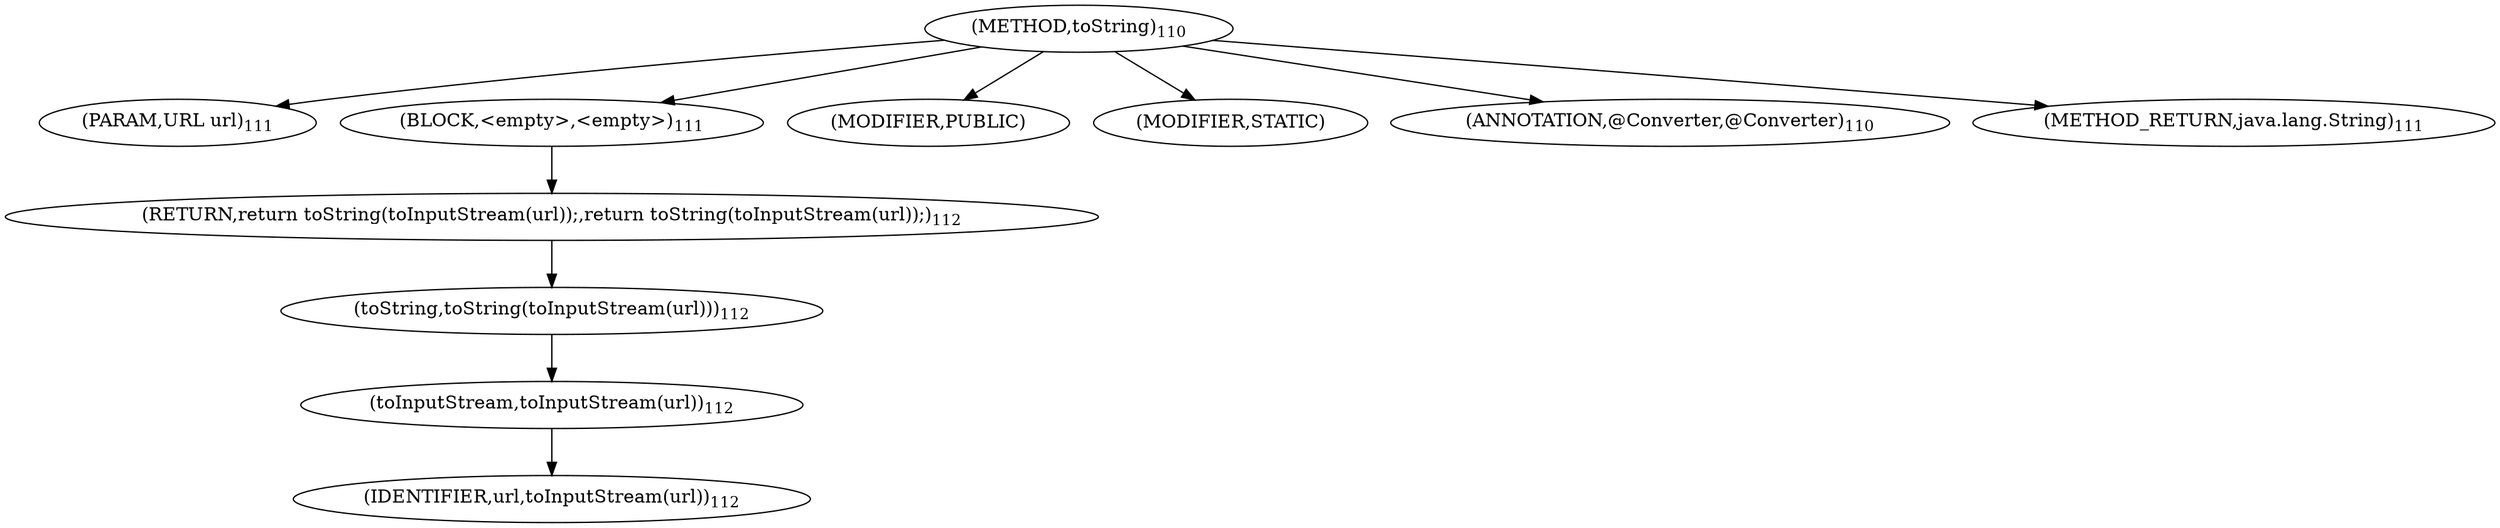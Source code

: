 digraph "toString" {  
"241" [label = <(METHOD,toString)<SUB>110</SUB>> ]
"242" [label = <(PARAM,URL url)<SUB>111</SUB>> ]
"243" [label = <(BLOCK,&lt;empty&gt;,&lt;empty&gt;)<SUB>111</SUB>> ]
"244" [label = <(RETURN,return toString(toInputStream(url));,return toString(toInputStream(url));)<SUB>112</SUB>> ]
"245" [label = <(toString,toString(toInputStream(url)))<SUB>112</SUB>> ]
"246" [label = <(toInputStream,toInputStream(url))<SUB>112</SUB>> ]
"247" [label = <(IDENTIFIER,url,toInputStream(url))<SUB>112</SUB>> ]
"248" [label = <(MODIFIER,PUBLIC)> ]
"249" [label = <(MODIFIER,STATIC)> ]
"250" [label = <(ANNOTATION,@Converter,@Converter)<SUB>110</SUB>> ]
"251" [label = <(METHOD_RETURN,java.lang.String)<SUB>111</SUB>> ]
  "241" -> "242" 
  "241" -> "243" 
  "241" -> "248" 
  "241" -> "249" 
  "241" -> "250" 
  "241" -> "251" 
  "243" -> "244" 
  "244" -> "245" 
  "245" -> "246" 
  "246" -> "247" 
}

